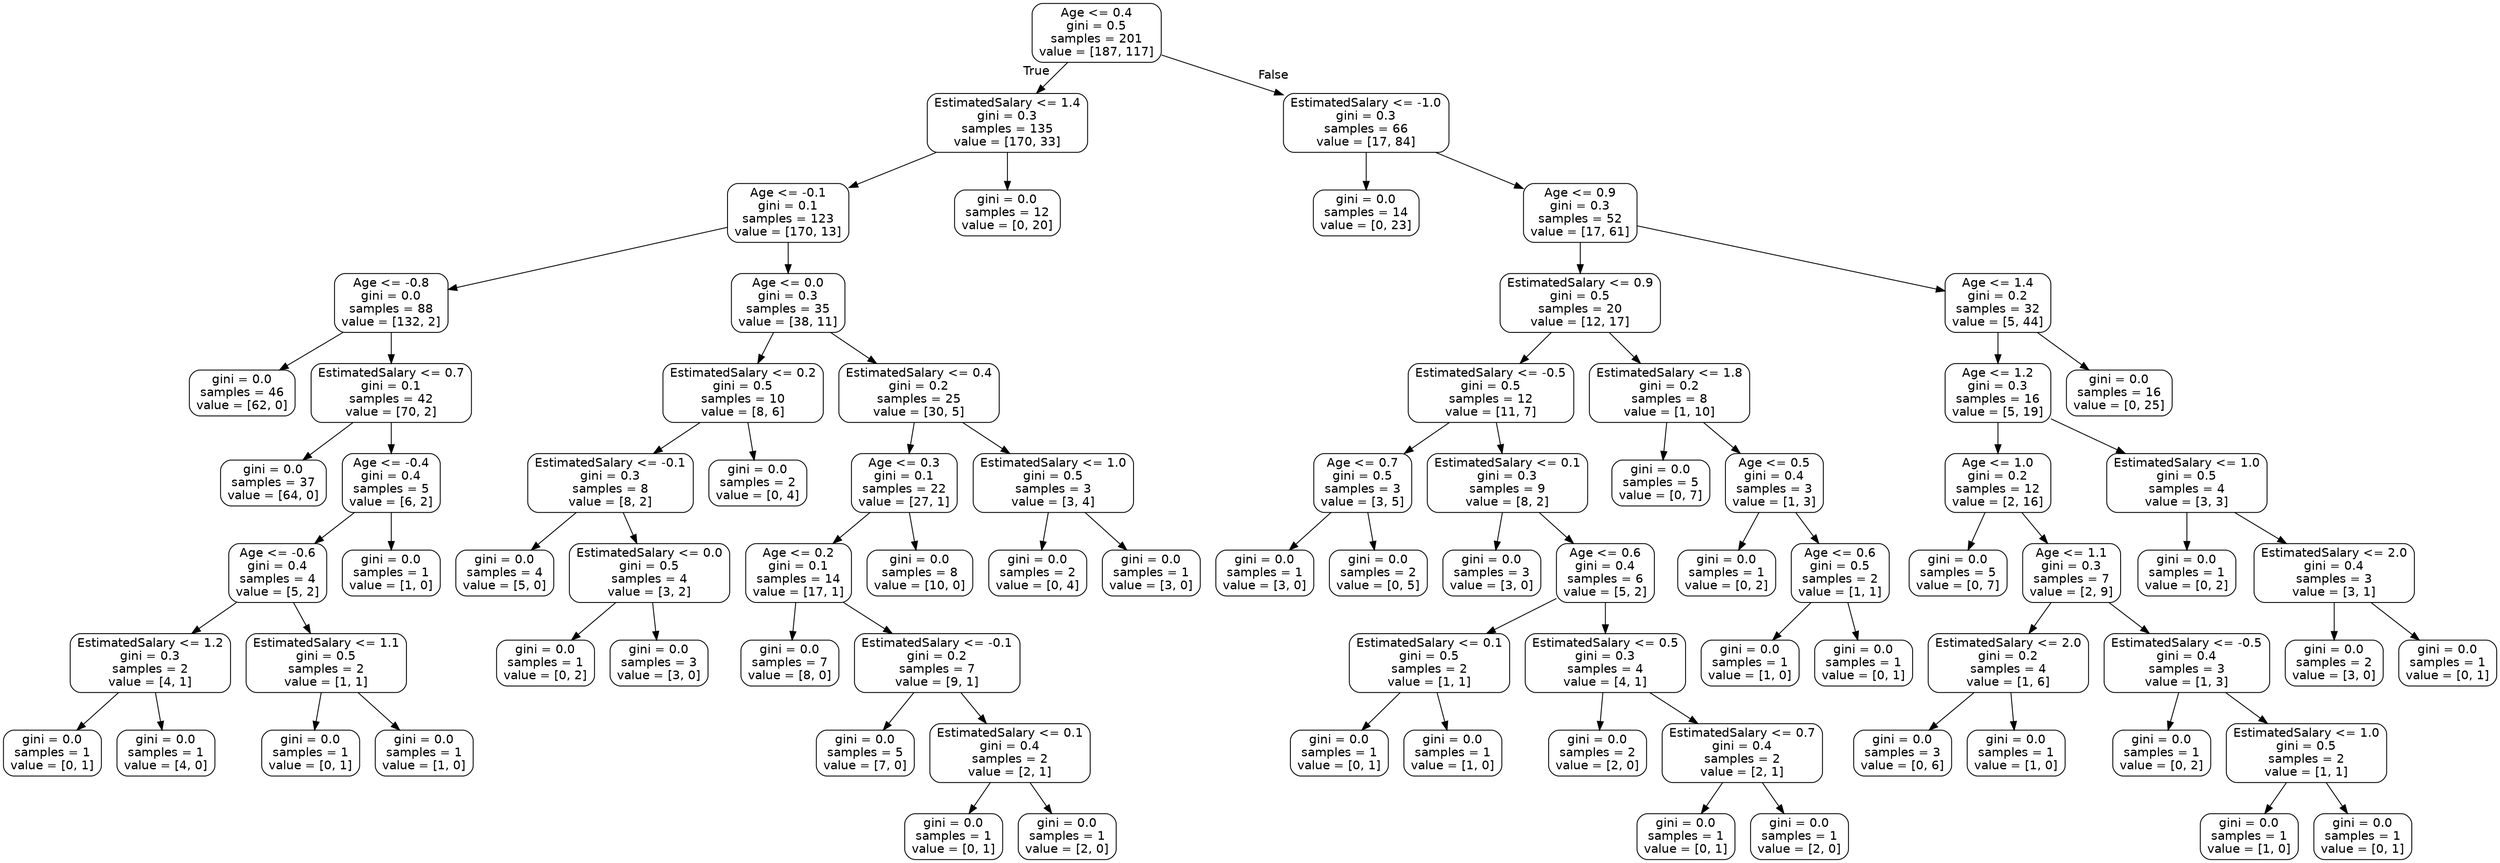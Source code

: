 digraph Tree {
node [shape=box, style="rounded", color="black", fontname="helvetica"] ;
edge [fontname="helvetica"] ;
0 [label="Age <= 0.4\ngini = 0.5\nsamples = 201\nvalue = [187, 117]"] ;
1 [label="EstimatedSalary <= 1.4\ngini = 0.3\nsamples = 135\nvalue = [170, 33]"] ;
0 -> 1 [labeldistance=2.5, labelangle=45, headlabel="True"] ;
2 [label="Age <= -0.1\ngini = 0.1\nsamples = 123\nvalue = [170, 13]"] ;
1 -> 2 ;
3 [label="Age <= -0.8\ngini = 0.0\nsamples = 88\nvalue = [132, 2]"] ;
2 -> 3 ;
4 [label="gini = 0.0\nsamples = 46\nvalue = [62, 0]"] ;
3 -> 4 ;
5 [label="EstimatedSalary <= 0.7\ngini = 0.1\nsamples = 42\nvalue = [70, 2]"] ;
3 -> 5 ;
6 [label="gini = 0.0\nsamples = 37\nvalue = [64, 0]"] ;
5 -> 6 ;
7 [label="Age <= -0.4\ngini = 0.4\nsamples = 5\nvalue = [6, 2]"] ;
5 -> 7 ;
8 [label="Age <= -0.6\ngini = 0.4\nsamples = 4\nvalue = [5, 2]"] ;
7 -> 8 ;
9 [label="EstimatedSalary <= 1.2\ngini = 0.3\nsamples = 2\nvalue = [4, 1]"] ;
8 -> 9 ;
10 [label="gini = 0.0\nsamples = 1\nvalue = [0, 1]"] ;
9 -> 10 ;
11 [label="gini = 0.0\nsamples = 1\nvalue = [4, 0]"] ;
9 -> 11 ;
12 [label="EstimatedSalary <= 1.1\ngini = 0.5\nsamples = 2\nvalue = [1, 1]"] ;
8 -> 12 ;
13 [label="gini = 0.0\nsamples = 1\nvalue = [0, 1]"] ;
12 -> 13 ;
14 [label="gini = 0.0\nsamples = 1\nvalue = [1, 0]"] ;
12 -> 14 ;
15 [label="gini = 0.0\nsamples = 1\nvalue = [1, 0]"] ;
7 -> 15 ;
16 [label="Age <= 0.0\ngini = 0.3\nsamples = 35\nvalue = [38, 11]"] ;
2 -> 16 ;
17 [label="EstimatedSalary <= 0.2\ngini = 0.5\nsamples = 10\nvalue = [8, 6]"] ;
16 -> 17 ;
18 [label="EstimatedSalary <= -0.1\ngini = 0.3\nsamples = 8\nvalue = [8, 2]"] ;
17 -> 18 ;
19 [label="gini = 0.0\nsamples = 4\nvalue = [5, 0]"] ;
18 -> 19 ;
20 [label="EstimatedSalary <= 0.0\ngini = 0.5\nsamples = 4\nvalue = [3, 2]"] ;
18 -> 20 ;
21 [label="gini = 0.0\nsamples = 1\nvalue = [0, 2]"] ;
20 -> 21 ;
22 [label="gini = 0.0\nsamples = 3\nvalue = [3, 0]"] ;
20 -> 22 ;
23 [label="gini = 0.0\nsamples = 2\nvalue = [0, 4]"] ;
17 -> 23 ;
24 [label="EstimatedSalary <= 0.4\ngini = 0.2\nsamples = 25\nvalue = [30, 5]"] ;
16 -> 24 ;
25 [label="Age <= 0.3\ngini = 0.1\nsamples = 22\nvalue = [27, 1]"] ;
24 -> 25 ;
26 [label="Age <= 0.2\ngini = 0.1\nsamples = 14\nvalue = [17, 1]"] ;
25 -> 26 ;
27 [label="gini = 0.0\nsamples = 7\nvalue = [8, 0]"] ;
26 -> 27 ;
28 [label="EstimatedSalary <= -0.1\ngini = 0.2\nsamples = 7\nvalue = [9, 1]"] ;
26 -> 28 ;
29 [label="gini = 0.0\nsamples = 5\nvalue = [7, 0]"] ;
28 -> 29 ;
30 [label="EstimatedSalary <= 0.1\ngini = 0.4\nsamples = 2\nvalue = [2, 1]"] ;
28 -> 30 ;
31 [label="gini = 0.0\nsamples = 1\nvalue = [0, 1]"] ;
30 -> 31 ;
32 [label="gini = 0.0\nsamples = 1\nvalue = [2, 0]"] ;
30 -> 32 ;
33 [label="gini = 0.0\nsamples = 8\nvalue = [10, 0]"] ;
25 -> 33 ;
34 [label="EstimatedSalary <= 1.0\ngini = 0.5\nsamples = 3\nvalue = [3, 4]"] ;
24 -> 34 ;
35 [label="gini = 0.0\nsamples = 2\nvalue = [0, 4]"] ;
34 -> 35 ;
36 [label="gini = 0.0\nsamples = 1\nvalue = [3, 0]"] ;
34 -> 36 ;
37 [label="gini = 0.0\nsamples = 12\nvalue = [0, 20]"] ;
1 -> 37 ;
38 [label="EstimatedSalary <= -1.0\ngini = 0.3\nsamples = 66\nvalue = [17, 84]"] ;
0 -> 38 [labeldistance=2.5, labelangle=-45, headlabel="False"] ;
39 [label="gini = 0.0\nsamples = 14\nvalue = [0, 23]"] ;
38 -> 39 ;
40 [label="Age <= 0.9\ngini = 0.3\nsamples = 52\nvalue = [17, 61]"] ;
38 -> 40 ;
41 [label="EstimatedSalary <= 0.9\ngini = 0.5\nsamples = 20\nvalue = [12, 17]"] ;
40 -> 41 ;
42 [label="EstimatedSalary <= -0.5\ngini = 0.5\nsamples = 12\nvalue = [11, 7]"] ;
41 -> 42 ;
43 [label="Age <= 0.7\ngini = 0.5\nsamples = 3\nvalue = [3, 5]"] ;
42 -> 43 ;
44 [label="gini = 0.0\nsamples = 1\nvalue = [3, 0]"] ;
43 -> 44 ;
45 [label="gini = 0.0\nsamples = 2\nvalue = [0, 5]"] ;
43 -> 45 ;
46 [label="EstimatedSalary <= 0.1\ngini = 0.3\nsamples = 9\nvalue = [8, 2]"] ;
42 -> 46 ;
47 [label="gini = 0.0\nsamples = 3\nvalue = [3, 0]"] ;
46 -> 47 ;
48 [label="Age <= 0.6\ngini = 0.4\nsamples = 6\nvalue = [5, 2]"] ;
46 -> 48 ;
49 [label="EstimatedSalary <= 0.1\ngini = 0.5\nsamples = 2\nvalue = [1, 1]"] ;
48 -> 49 ;
50 [label="gini = 0.0\nsamples = 1\nvalue = [0, 1]"] ;
49 -> 50 ;
51 [label="gini = 0.0\nsamples = 1\nvalue = [1, 0]"] ;
49 -> 51 ;
52 [label="EstimatedSalary <= 0.5\ngini = 0.3\nsamples = 4\nvalue = [4, 1]"] ;
48 -> 52 ;
53 [label="gini = 0.0\nsamples = 2\nvalue = [2, 0]"] ;
52 -> 53 ;
54 [label="EstimatedSalary <= 0.7\ngini = 0.4\nsamples = 2\nvalue = [2, 1]"] ;
52 -> 54 ;
55 [label="gini = 0.0\nsamples = 1\nvalue = [0, 1]"] ;
54 -> 55 ;
56 [label="gini = 0.0\nsamples = 1\nvalue = [2, 0]"] ;
54 -> 56 ;
57 [label="EstimatedSalary <= 1.8\ngini = 0.2\nsamples = 8\nvalue = [1, 10]"] ;
41 -> 57 ;
58 [label="gini = 0.0\nsamples = 5\nvalue = [0, 7]"] ;
57 -> 58 ;
59 [label="Age <= 0.5\ngini = 0.4\nsamples = 3\nvalue = [1, 3]"] ;
57 -> 59 ;
60 [label="gini = 0.0\nsamples = 1\nvalue = [0, 2]"] ;
59 -> 60 ;
61 [label="Age <= 0.6\ngini = 0.5\nsamples = 2\nvalue = [1, 1]"] ;
59 -> 61 ;
62 [label="gini = 0.0\nsamples = 1\nvalue = [1, 0]"] ;
61 -> 62 ;
63 [label="gini = 0.0\nsamples = 1\nvalue = [0, 1]"] ;
61 -> 63 ;
64 [label="Age <= 1.4\ngini = 0.2\nsamples = 32\nvalue = [5, 44]"] ;
40 -> 64 ;
65 [label="Age <= 1.2\ngini = 0.3\nsamples = 16\nvalue = [5, 19]"] ;
64 -> 65 ;
66 [label="Age <= 1.0\ngini = 0.2\nsamples = 12\nvalue = [2, 16]"] ;
65 -> 66 ;
67 [label="gini = 0.0\nsamples = 5\nvalue = [0, 7]"] ;
66 -> 67 ;
68 [label="Age <= 1.1\ngini = 0.3\nsamples = 7\nvalue = [2, 9]"] ;
66 -> 68 ;
69 [label="EstimatedSalary <= 2.0\ngini = 0.2\nsamples = 4\nvalue = [1, 6]"] ;
68 -> 69 ;
70 [label="gini = 0.0\nsamples = 3\nvalue = [0, 6]"] ;
69 -> 70 ;
71 [label="gini = 0.0\nsamples = 1\nvalue = [1, 0]"] ;
69 -> 71 ;
72 [label="EstimatedSalary <= -0.5\ngini = 0.4\nsamples = 3\nvalue = [1, 3]"] ;
68 -> 72 ;
73 [label="gini = 0.0\nsamples = 1\nvalue = [0, 2]"] ;
72 -> 73 ;
74 [label="EstimatedSalary <= 1.0\ngini = 0.5\nsamples = 2\nvalue = [1, 1]"] ;
72 -> 74 ;
75 [label="gini = 0.0\nsamples = 1\nvalue = [1, 0]"] ;
74 -> 75 ;
76 [label="gini = 0.0\nsamples = 1\nvalue = [0, 1]"] ;
74 -> 76 ;
77 [label="EstimatedSalary <= 1.0\ngini = 0.5\nsamples = 4\nvalue = [3, 3]"] ;
65 -> 77 ;
78 [label="gini = 0.0\nsamples = 1\nvalue = [0, 2]"] ;
77 -> 78 ;
79 [label="EstimatedSalary <= 2.0\ngini = 0.4\nsamples = 3\nvalue = [3, 1]"] ;
77 -> 79 ;
80 [label="gini = 0.0\nsamples = 2\nvalue = [3, 0]"] ;
79 -> 80 ;
81 [label="gini = 0.0\nsamples = 1\nvalue = [0, 1]"] ;
79 -> 81 ;
82 [label="gini = 0.0\nsamples = 16\nvalue = [0, 25]"] ;
64 -> 82 ;
}